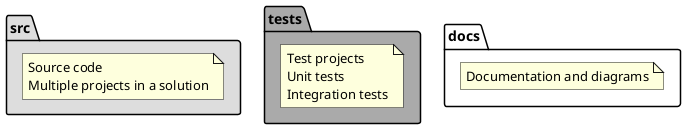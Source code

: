 ﻿@startuml
package src #DDDDDD {
  note as noteSrc
    Source code
    Multiple projects in a solution
   end note
}

package tests #AAAAAA {
  note as noteTests
    Test projects
    Unit tests
    Integration tests
   end note
}

package docs {
  note as noteDocs
    Documentation and diagrams
   end note
}

@enduml